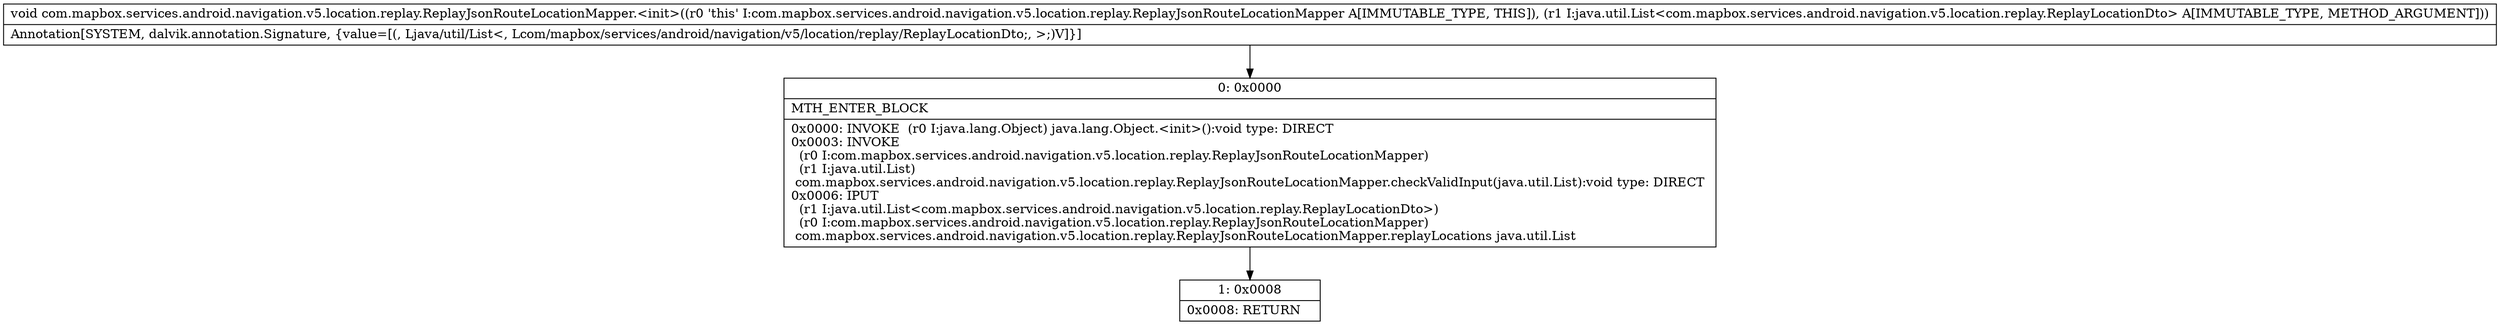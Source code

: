 digraph "CFG forcom.mapbox.services.android.navigation.v5.location.replay.ReplayJsonRouteLocationMapper.\<init\>(Ljava\/util\/List;)V" {
Node_0 [shape=record,label="{0\:\ 0x0000|MTH_ENTER_BLOCK\l|0x0000: INVOKE  (r0 I:java.lang.Object) java.lang.Object.\<init\>():void type: DIRECT \l0x0003: INVOKE  \l  (r0 I:com.mapbox.services.android.navigation.v5.location.replay.ReplayJsonRouteLocationMapper)\l  (r1 I:java.util.List)\l com.mapbox.services.android.navigation.v5.location.replay.ReplayJsonRouteLocationMapper.checkValidInput(java.util.List):void type: DIRECT \l0x0006: IPUT  \l  (r1 I:java.util.List\<com.mapbox.services.android.navigation.v5.location.replay.ReplayLocationDto\>)\l  (r0 I:com.mapbox.services.android.navigation.v5.location.replay.ReplayJsonRouteLocationMapper)\l com.mapbox.services.android.navigation.v5.location.replay.ReplayJsonRouteLocationMapper.replayLocations java.util.List \l}"];
Node_1 [shape=record,label="{1\:\ 0x0008|0x0008: RETURN   \l}"];
MethodNode[shape=record,label="{void com.mapbox.services.android.navigation.v5.location.replay.ReplayJsonRouteLocationMapper.\<init\>((r0 'this' I:com.mapbox.services.android.navigation.v5.location.replay.ReplayJsonRouteLocationMapper A[IMMUTABLE_TYPE, THIS]), (r1 I:java.util.List\<com.mapbox.services.android.navigation.v5.location.replay.ReplayLocationDto\> A[IMMUTABLE_TYPE, METHOD_ARGUMENT]))  | Annotation[SYSTEM, dalvik.annotation.Signature, \{value=[(, Ljava\/util\/List\<, Lcom\/mapbox\/services\/android\/navigation\/v5\/location\/replay\/ReplayLocationDto;, \>;)V]\}]\l}"];
MethodNode -> Node_0;
Node_0 -> Node_1;
}

